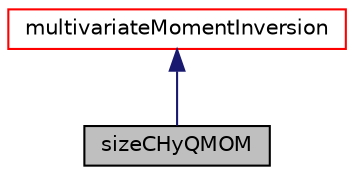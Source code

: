 digraph "sizeCHyQMOM"
{
  bgcolor="transparent";
  edge [fontname="Helvetica",fontsize="10",labelfontname="Helvetica",labelfontsize="10"];
  node [fontname="Helvetica",fontsize="10",shape=record];
  Node2 [label="sizeCHyQMOM",height=0.2,width=0.4,color="black", fillcolor="grey75", style="filled", fontcolor="black"];
  Node3 -> Node2 [dir="back",color="midnightblue",fontsize="10",style="solid",fontname="Helvetica"];
  Node3 [label="multivariateMomentInversion",height=0.2,width=0.4,color="red",URL="$a01984.html",tooltip="General class for multivariate moment inversions. "];
}
